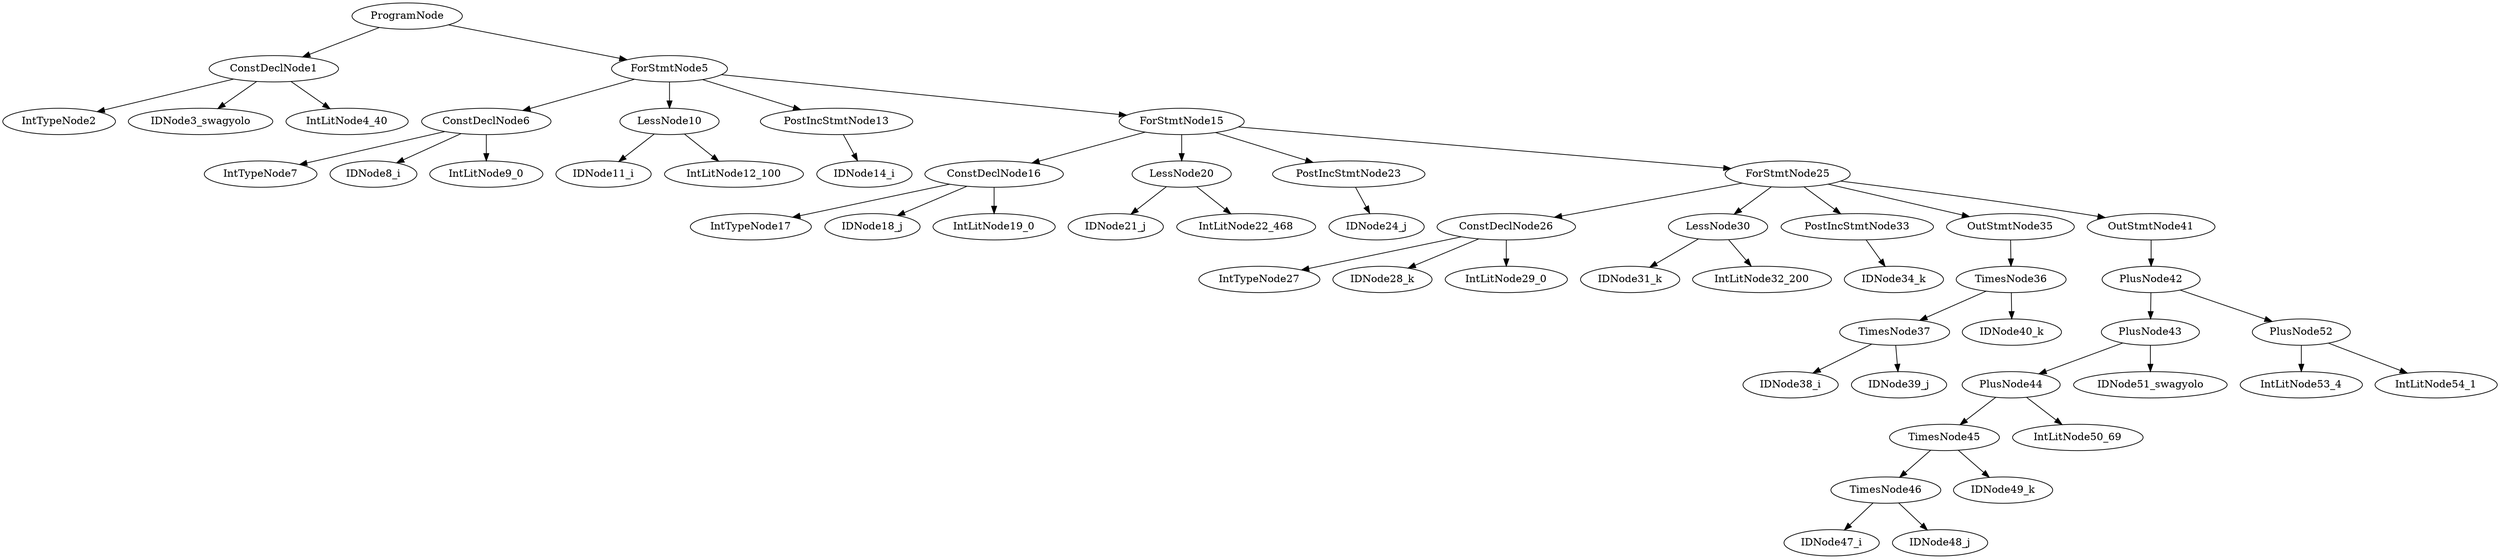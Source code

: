 digraph G {
ConstDeclNode1 -> IntTypeNode2;
ConstDeclNode1 -> IDNode3_swagyolo;
ConstDeclNode1 -> IntLitNode4_40;
ProgramNode -> ConstDeclNode1;
ConstDeclNode6 -> IntTypeNode7;
ConstDeclNode6 -> IDNode8_i;
ConstDeclNode6 -> IntLitNode9_0;
LessNode10 -> IDNode11_i;
LessNode10 -> IntLitNode12_100;
PostIncStmtNode13 -> IDNode14_i;
ForStmtNode5 -> ConstDeclNode6;
ForStmtNode5 -> LessNode10;
ForStmtNode5 -> PostIncStmtNode13;
ConstDeclNode16 -> IntTypeNode17;
ConstDeclNode16 -> IDNode18_j;
ConstDeclNode16 -> IntLitNode19_0;
LessNode20 -> IDNode21_j;
LessNode20 -> IntLitNode22_468;
PostIncStmtNode23 -> IDNode24_j;
ForStmtNode15 -> ConstDeclNode16;
ForStmtNode15 -> LessNode20;
ForStmtNode15 -> PostIncStmtNode23;
ConstDeclNode26 -> IntTypeNode27;
ConstDeclNode26 -> IDNode28_k;
ConstDeclNode26 -> IntLitNode29_0;
LessNode30 -> IDNode31_k;
LessNode30 -> IntLitNode32_200;
PostIncStmtNode33 -> IDNode34_k;
ForStmtNode25 -> ConstDeclNode26;
ForStmtNode25 -> LessNode30;
ForStmtNode25 -> PostIncStmtNode33;
TimesNode37 -> IDNode38_i;
TimesNode37 -> IDNode39_j;
TimesNode36 -> TimesNode37;
TimesNode36 -> IDNode40_k;
OutStmtNode35 -> TimesNode36;
ForStmtNode25 -> OutStmtNode35;
TimesNode46 -> IDNode47_i;
TimesNode46 -> IDNode48_j;
TimesNode45 -> TimesNode46;
TimesNode45 -> IDNode49_k;
PlusNode44 -> TimesNode45;
PlusNode44 -> IntLitNode50_69;
PlusNode43 -> PlusNode44;
PlusNode43 -> IDNode51_swagyolo;
PlusNode52 -> IntLitNode53_4;
PlusNode52 -> IntLitNode54_1;
PlusNode42 -> PlusNode43;
PlusNode42 -> PlusNode52;
OutStmtNode41 -> PlusNode42;
ForStmtNode25 -> OutStmtNode41;
ForStmtNode15 -> ForStmtNode25;
ForStmtNode5 -> ForStmtNode15;
ProgramNode -> ForStmtNode5;
}
